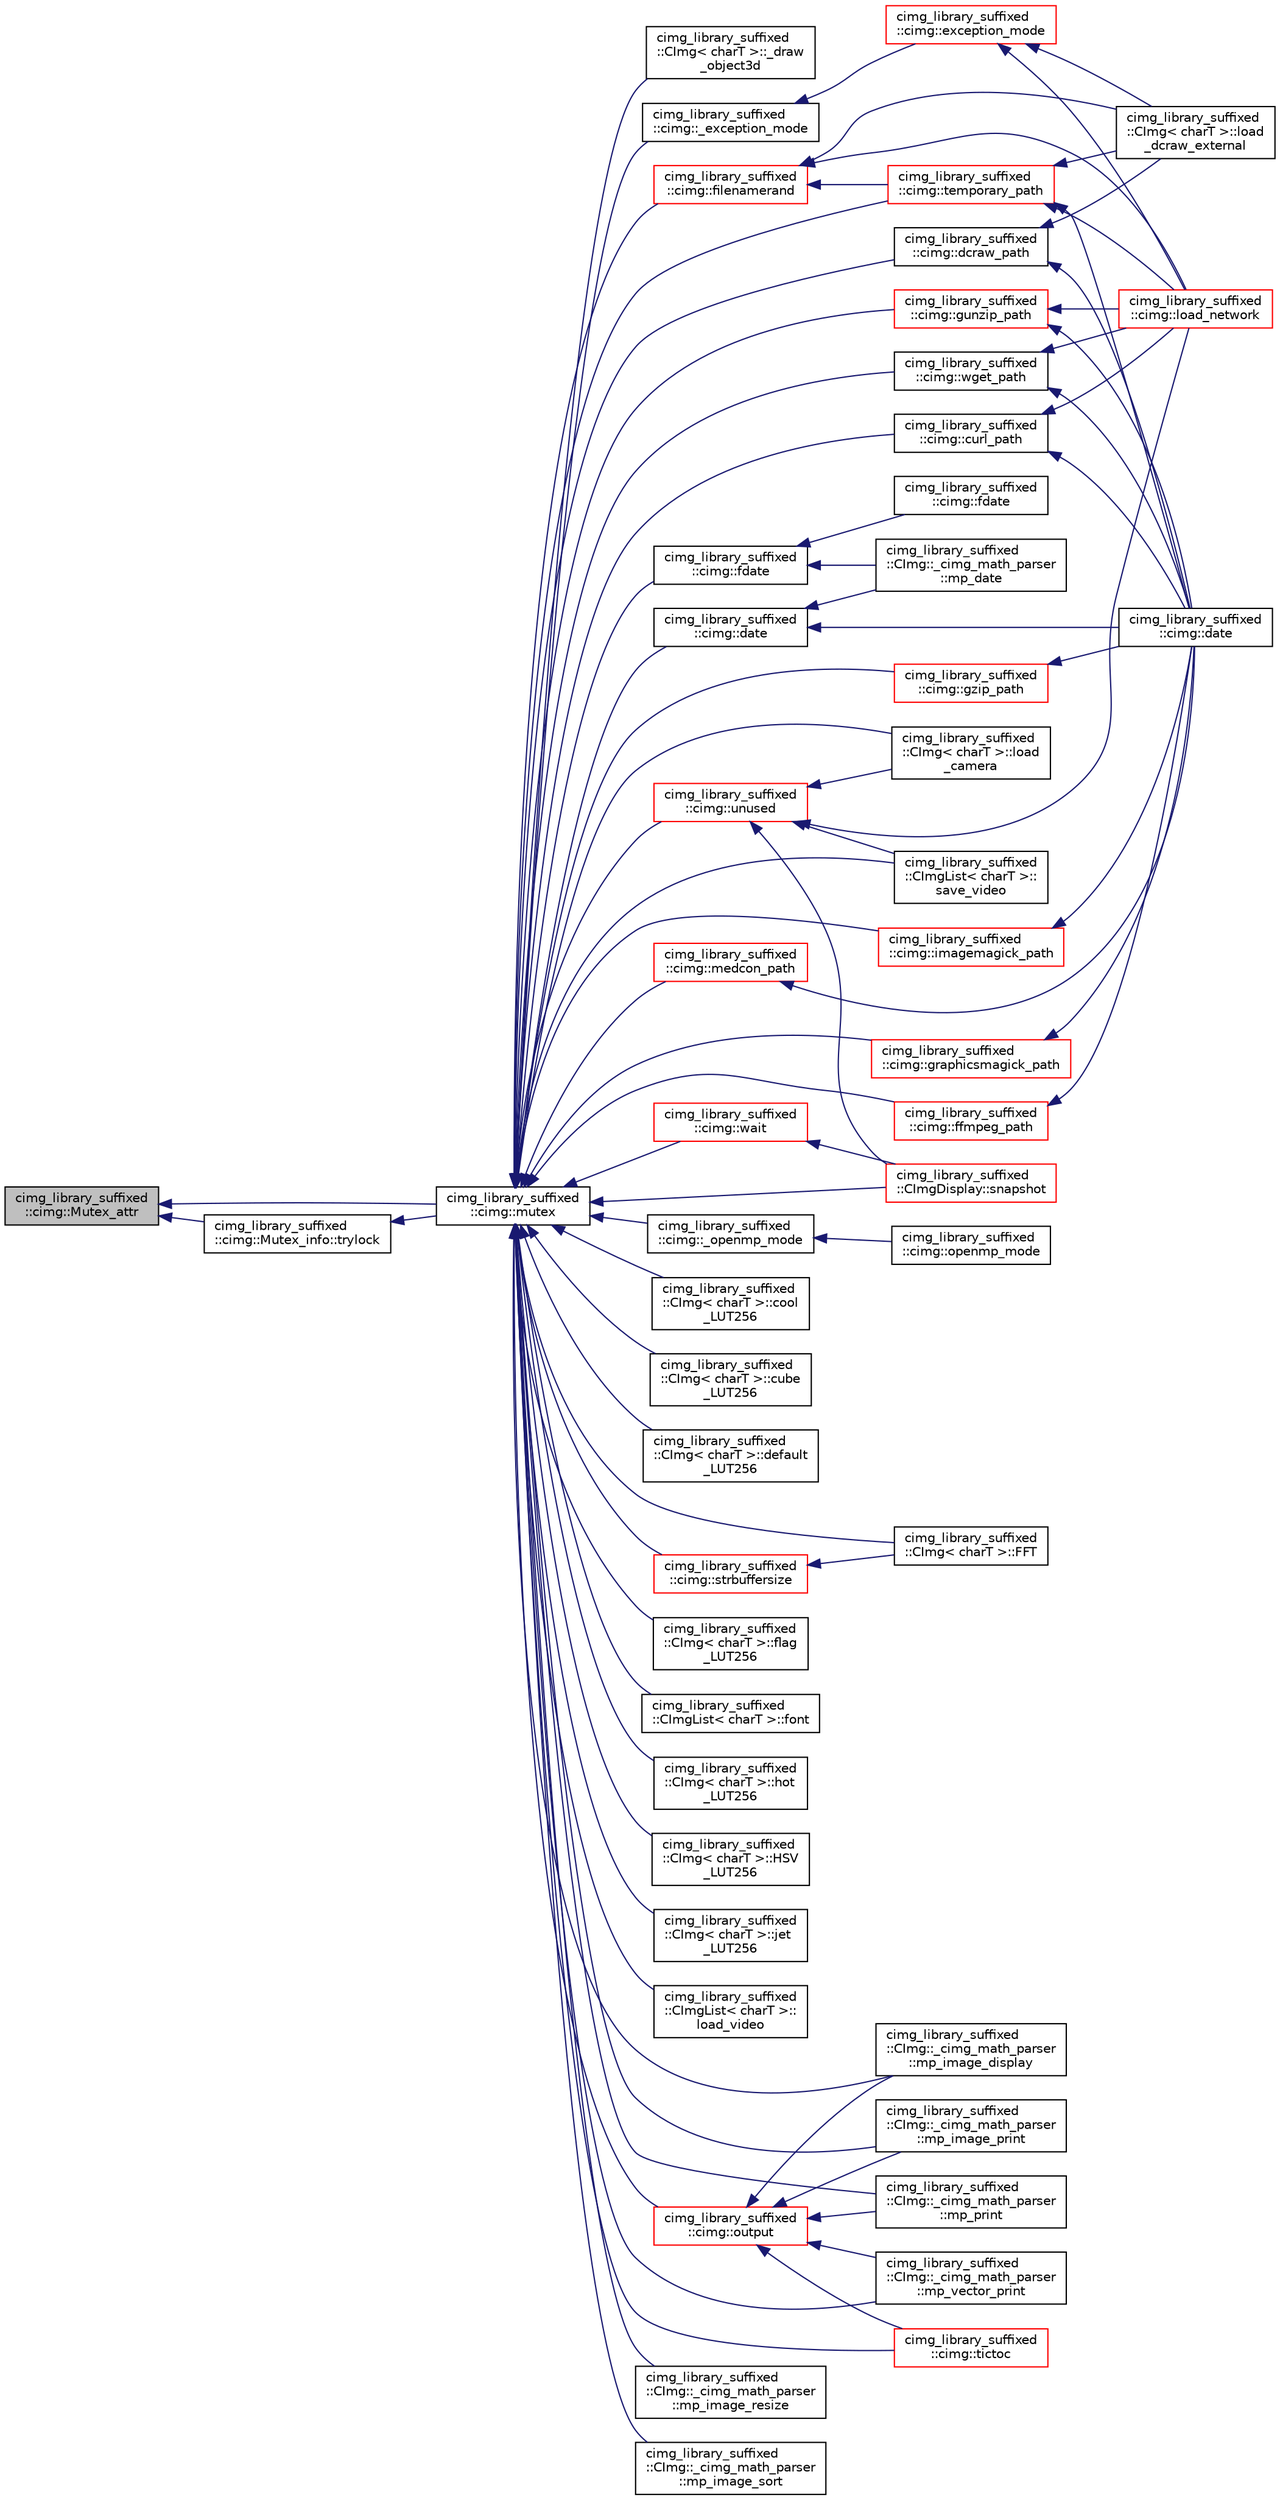digraph "cimg_library_suffixed::cimg::Mutex_attr"
{
 // INTERACTIVE_SVG=YES
  edge [fontname="Helvetica",fontsize="10",labelfontname="Helvetica",labelfontsize="10"];
  node [fontname="Helvetica",fontsize="10",shape=record];
  rankdir="LR";
  Node2761 [label="cimg_library_suffixed\l::cimg::Mutex_attr",height=0.2,width=0.4,color="black", fillcolor="grey75", style="filled", fontcolor="black"];
  Node2761 -> Node2762 [dir="back",color="midnightblue",fontsize="10",style="solid",fontname="Helvetica"];
  Node2762 [label="cimg_library_suffixed\l::cimg::mutex",height=0.2,width=0.4,color="black", fillcolor="white", style="filled",URL="$namespacecimg__library__suffixed_1_1cimg.html#a9e739e4b4ac058abfba069466617b914"];
  Node2762 -> Node2763 [dir="back",color="midnightblue",fontsize="10",style="solid",fontname="Helvetica"];
  Node2763 [label="cimg_library_suffixed\l::CImg\< charT \>::_draw\l_object3d",height=0.2,width=0.4,color="black", fillcolor="white", style="filled",URL="$structcimg__library__suffixed_1_1_c_img.html#a6dba86c8049ae141ffc9936b2eaf5c5c"];
  Node2762 -> Node2764 [dir="back",color="midnightblue",fontsize="10",style="solid",fontname="Helvetica"];
  Node2764 [label="cimg_library_suffixed\l::cimg::_exception_mode",height=0.2,width=0.4,color="black", fillcolor="white", style="filled",URL="$namespacecimg__library__suffixed_1_1cimg.html#a6c578f866de2be9be7e385d693c758c8"];
  Node2764 -> Node2765 [dir="back",color="midnightblue",fontsize="10",style="solid",fontname="Helvetica"];
  Node2765 [label="cimg_library_suffixed\l::cimg::exception_mode",height=0.2,width=0.4,color="red", fillcolor="white", style="filled",URL="$namespacecimg__library__suffixed_1_1cimg.html#aeafab144366eddd11360f32f468fa4af",tooltip="Set current  exception mode. "];
  Node2765 -> Node2829 [dir="back",color="midnightblue",fontsize="10",style="solid",fontname="Helvetica"];
  Node2829 [label="cimg_library_suffixed\l::CImg\< charT \>::load\l_dcraw_external",height=0.2,width=0.4,color="black", fillcolor="white", style="filled",URL="$structcimg__library__suffixed_1_1_c_img.html#ae8ee2dbbc634767b37efabe0f0eb7104",tooltip="Load image from a RAW Color Camera file, using external tool &#39;dcraw&#39;. "];
  Node2765 -> Node2811 [dir="back",color="midnightblue",fontsize="10",style="solid",fontname="Helvetica"];
  Node2811 [label="cimg_library_suffixed\l::cimg::load_network",height=0.2,width=0.4,color="red", fillcolor="white", style="filled",URL="$namespacecimg__library__suffixed_1_1cimg.html#a90c05fe6fc049cba75f3a12807e97158",tooltip="Load file from network as a local temporary file. "];
  Node2762 -> Node2912 [dir="back",color="midnightblue",fontsize="10",style="solid",fontname="Helvetica"];
  Node2912 [label="cimg_library_suffixed\l::cimg::_openmp_mode",height=0.2,width=0.4,color="black", fillcolor="white", style="filled",URL="$namespacecimg__library__suffixed_1_1cimg.html#a2a1f404b2580ad14629ca49e7c5380e5",tooltip="Set current  openmp mode. "];
  Node2912 -> Node2913 [dir="back",color="midnightblue",fontsize="10",style="solid",fontname="Helvetica"];
  Node2913 [label="cimg_library_suffixed\l::cimg::openmp_mode",height=0.2,width=0.4,color="black", fillcolor="white", style="filled",URL="$namespacecimg__library__suffixed_1_1cimg.html#aca7e3fd74620730af7d4ae96a22f8dd6"];
  Node2762 -> Node2914 [dir="back",color="midnightblue",fontsize="10",style="solid",fontname="Helvetica"];
  Node2914 [label="cimg_library_suffixed\l::CImg\< charT \>::cool\l_LUT256",height=0.2,width=0.4,color="black", fillcolor="white", style="filled",URL="$structcimg__library__suffixed_1_1_c_img.html#a005b4b10c6ea4202a3d5b243cfdda18b",tooltip="Return colormap \"cool\", containing 256 colors entries in RGB. "];
  Node2762 -> Node2915 [dir="back",color="midnightblue",fontsize="10",style="solid",fontname="Helvetica"];
  Node2915 [label="cimg_library_suffixed\l::CImg\< charT \>::cube\l_LUT256",height=0.2,width=0.4,color="black", fillcolor="white", style="filled",URL="$structcimg__library__suffixed_1_1_c_img.html#a0783d1845462d2d1f70d9fe3bc9708a2",tooltip="Return colormap \"cube\", containing 256 colors entries in RGB. "];
  Node2762 -> Node2809 [dir="back",color="midnightblue",fontsize="10",style="solid",fontname="Helvetica"];
  Node2809 [label="cimg_library_suffixed\l::cimg::curl_path",height=0.2,width=0.4,color="black", fillcolor="white", style="filled",URL="$namespacecimg__library__suffixed_1_1cimg.html#aebd4f990c3e148573c96c04dbfdcc5c6",tooltip="Get/set path to the curl binary. "];
  Node2809 -> Node2810 [dir="back",color="midnightblue",fontsize="10",style="solid",fontname="Helvetica"];
  Node2810 [label="cimg_library_suffixed\l::cimg::date",height=0.2,width=0.4,color="black", fillcolor="white", style="filled",URL="$namespacecimg__library__suffixed_1_1cimg.html#aac739bf544269324a04504ebe92b93e9",tooltip="Get current local time (single-attribute version). "];
  Node2809 -> Node2811 [dir="back",color="midnightblue",fontsize="10",style="solid",fontname="Helvetica"];
  Node2762 -> Node2901 [dir="back",color="midnightblue",fontsize="10",style="solid",fontname="Helvetica"];
  Node2901 [label="cimg_library_suffixed\l::cimg::date",height=0.2,width=0.4,color="black", fillcolor="white", style="filled",URL="$namespacecimg__library__suffixed_1_1cimg.html#a6b6e28a991c9e426d8cb1c6d1e02849e",tooltip="Get current local time (multiple-attributes version). "];
  Node2901 -> Node2810 [dir="back",color="midnightblue",fontsize="10",style="solid",fontname="Helvetica"];
  Node2901 -> Node2902 [dir="back",color="midnightblue",fontsize="10",style="solid",fontname="Helvetica"];
  Node2902 [label="cimg_library_suffixed\l::CImg::_cimg_math_parser\l::mp_date",height=0.2,width=0.4,color="black", fillcolor="white", style="filled",URL="$structcimg__library__suffixed_1_1_c_img_1_1__cimg__math__parser.html#a7d33acc96b377e03eb46ff759bd91d11"];
  Node2762 -> Node2828 [dir="back",color="midnightblue",fontsize="10",style="solid",fontname="Helvetica"];
  Node2828 [label="cimg_library_suffixed\l::cimg::dcraw_path",height=0.2,width=0.4,color="black", fillcolor="white", style="filled",URL="$namespacecimg__library__suffixed_1_1cimg.html#ad2459563e2ed326f303b9ac4e91744b0",tooltip="Get/set path to the dcraw binary. "];
  Node2828 -> Node2810 [dir="back",color="midnightblue",fontsize="10",style="solid",fontname="Helvetica"];
  Node2828 -> Node2829 [dir="back",color="midnightblue",fontsize="10",style="solid",fontname="Helvetica"];
  Node2762 -> Node2916 [dir="back",color="midnightblue",fontsize="10",style="solid",fontname="Helvetica"];
  Node2916 [label="cimg_library_suffixed\l::CImg\< charT \>::default\l_LUT256",height=0.2,width=0.4,color="black", fillcolor="white", style="filled",URL="$structcimg__library__suffixed_1_1_c_img.html#a8ba500fe12161e3920124457308956ac",tooltip="Return colormap \"default\", containing 256 colors entries in RGB. "];
  Node2762 -> Node2917 [dir="back",color="midnightblue",fontsize="10",style="solid",fontname="Helvetica"];
  Node2917 [label="cimg_library_suffixed\l::cimg::fdate",height=0.2,width=0.4,color="black", fillcolor="white", style="filled",URL="$namespacecimg__library__suffixed_1_1cimg.html#a0654bf4ceae1444ae9fa1113cbb064ee",tooltip="Get last write time of a given file or directory (multiple-attributes version). "];
  Node2917 -> Node2918 [dir="back",color="midnightblue",fontsize="10",style="solid",fontname="Helvetica"];
  Node2918 [label="cimg_library_suffixed\l::cimg::fdate",height=0.2,width=0.4,color="black", fillcolor="white", style="filled",URL="$namespacecimg__library__suffixed_1_1cimg.html#a1db87aed0dbd0fd7a0e709894e9f645d",tooltip="Get last write time of a given file or directory (single-attribute version). "];
  Node2917 -> Node2902 [dir="back",color="midnightblue",fontsize="10",style="solid",fontname="Helvetica"];
  Node2762 -> Node2830 [dir="back",color="midnightblue",fontsize="10",style="solid",fontname="Helvetica"];
  Node2830 [label="cimg_library_suffixed\l::cimg::ffmpeg_path",height=0.2,width=0.4,color="red", fillcolor="white", style="filled",URL="$namespacecimg__library__suffixed_1_1cimg.html#a5b8fba26176c5506b1eb27e70ca44889",tooltip="Get/set path to the FFMPEG&#39;s ffmpeg binary. "];
  Node2830 -> Node2810 [dir="back",color="midnightblue",fontsize="10",style="solid",fontname="Helvetica"];
  Node2762 -> Node2919 [dir="back",color="midnightblue",fontsize="10",style="solid",fontname="Helvetica"];
  Node2919 [label="cimg_library_suffixed\l::CImg\< charT \>::FFT",height=0.2,width=0.4,color="black", fillcolor="white", style="filled",URL="$structcimg__library__suffixed_1_1_c_img.html#abf1763dd0cf132f59147662022feb791",tooltip="Compute 1d Fast Fourier Transform, along a specified axis. "];
  Node2762 -> Node2898 [dir="back",color="midnightblue",fontsize="10",style="solid",fontname="Helvetica"];
  Node2898 [label="cimg_library_suffixed\l::cimg::filenamerand",height=0.2,width=0.4,color="red", fillcolor="white", style="filled",URL="$namespacecimg__library__suffixed_1_1cimg.html#ae92216bbc140ed7afef601f72ba2bd81"];
  Node2898 -> Node2829 [dir="back",color="midnightblue",fontsize="10",style="solid",fontname="Helvetica"];
  Node2898 -> Node2811 [dir="back",color="midnightblue",fontsize="10",style="solid",fontname="Helvetica"];
  Node2898 -> Node2853 [dir="back",color="midnightblue",fontsize="10",style="solid",fontname="Helvetica"];
  Node2853 [label="cimg_library_suffixed\l::cimg::temporary_path",height=0.2,width=0.4,color="red", fillcolor="white", style="filled",URL="$namespacecimg__library__suffixed_1_1cimg.html#ae9af8e17db04e875db3b45cbe58892d6",tooltip="Get/set path to store temporary files. "];
  Node2853 -> Node2810 [dir="back",color="midnightblue",fontsize="10",style="solid",fontname="Helvetica"];
  Node2853 -> Node2829 [dir="back",color="midnightblue",fontsize="10",style="solid",fontname="Helvetica"];
  Node2853 -> Node2811 [dir="back",color="midnightblue",fontsize="10",style="solid",fontname="Helvetica"];
  Node2762 -> Node2920 [dir="back",color="midnightblue",fontsize="10",style="solid",fontname="Helvetica"];
  Node2920 [label="cimg_library_suffixed\l::CImg\< charT \>::flag\l_LUT256",height=0.2,width=0.4,color="black", fillcolor="white", style="filled",URL="$structcimg__library__suffixed_1_1_c_img.html#adb5bd770cc77e0989d01df4498f5138c",tooltip="Return colormap \"flag\", containing 256 colors entries in RGB. "];
  Node2762 -> Node2921 [dir="back",color="midnightblue",fontsize="10",style="solid",fontname="Helvetica"];
  Node2921 [label="cimg_library_suffixed\l::CImgList\< charT \>::font",height=0.2,width=0.4,color="black", fillcolor="white", style="filled",URL="$structcimg__library__suffixed_1_1_c_img_list.html#aeb4a6463a473fa5935f69534ca1a49c8",tooltip="Return a CImg pre-defined font with desired size. "];
  Node2762 -> Node2835 [dir="back",color="midnightblue",fontsize="10",style="solid",fontname="Helvetica"];
  Node2835 [label="cimg_library_suffixed\l::cimg::graphicsmagick_path",height=0.2,width=0.4,color="red", fillcolor="white", style="filled",URL="$namespacecimg__library__suffixed_1_1cimg.html#ab4063d8fb2c2564596f33f4a75436f76",tooltip="Get/set path to the GraphicsMagick&#39;s gm binary. "];
  Node2835 -> Node2810 [dir="back",color="midnightblue",fontsize="10",style="solid",fontname="Helvetica"];
  Node2762 -> Node2837 [dir="back",color="midnightblue",fontsize="10",style="solid",fontname="Helvetica"];
  Node2837 [label="cimg_library_suffixed\l::cimg::gunzip_path",height=0.2,width=0.4,color="red", fillcolor="white", style="filled",URL="$namespacecimg__library__suffixed_1_1cimg.html#a7b4390d7bec2ffbf27d108f1c3a699e0",tooltip="Get/set path to the gunzip binary. "];
  Node2837 -> Node2810 [dir="back",color="midnightblue",fontsize="10",style="solid",fontname="Helvetica"];
  Node2837 -> Node2811 [dir="back",color="midnightblue",fontsize="10",style="solid",fontname="Helvetica"];
  Node2762 -> Node2840 [dir="back",color="midnightblue",fontsize="10",style="solid",fontname="Helvetica"];
  Node2840 [label="cimg_library_suffixed\l::cimg::gzip_path",height=0.2,width=0.4,color="red", fillcolor="white", style="filled",URL="$namespacecimg__library__suffixed_1_1cimg.html#aac00308d827ccbd69bd26c9ba6e1356b",tooltip="Get/set path to the gzip binary. "];
  Node2840 -> Node2810 [dir="back",color="midnightblue",fontsize="10",style="solid",fontname="Helvetica"];
  Node2762 -> Node2922 [dir="back",color="midnightblue",fontsize="10",style="solid",fontname="Helvetica"];
  Node2922 [label="cimg_library_suffixed\l::CImg\< charT \>::hot\l_LUT256",height=0.2,width=0.4,color="black", fillcolor="white", style="filled",URL="$structcimg__library__suffixed_1_1_c_img.html#a2f69ebdf31dfb711698fe30753714c4b",tooltip="Return colormap \"hot\", containing 256 colors entries in RGB. "];
  Node2762 -> Node2923 [dir="back",color="midnightblue",fontsize="10",style="solid",fontname="Helvetica"];
  Node2923 [label="cimg_library_suffixed\l::CImg\< charT \>::HSV\l_LUT256",height=0.2,width=0.4,color="black", fillcolor="white", style="filled",URL="$structcimg__library__suffixed_1_1_c_img.html#a51f90120a4070c5d47806c9fffc210ff",tooltip="Return colormap \"HSV\", containing 256 colors entries in RGB. "];
  Node2762 -> Node2842 [dir="back",color="midnightblue",fontsize="10",style="solid",fontname="Helvetica"];
  Node2842 [label="cimg_library_suffixed\l::cimg::imagemagick_path",height=0.2,width=0.4,color="red", fillcolor="white", style="filled",URL="$namespacecimg__library__suffixed_1_1cimg.html#a96cabeea0a54a10aeee97ead7b672f0f",tooltip="Get/set path to the Program Files/ directory (Windows only). "];
  Node2842 -> Node2810 [dir="back",color="midnightblue",fontsize="10",style="solid",fontname="Helvetica"];
  Node2762 -> Node2924 [dir="back",color="midnightblue",fontsize="10",style="solid",fontname="Helvetica"];
  Node2924 [label="cimg_library_suffixed\l::CImg\< charT \>::jet\l_LUT256",height=0.2,width=0.4,color="black", fillcolor="white", style="filled",URL="$structcimg__library__suffixed_1_1_c_img.html#a5d583ac0b28ff49e4fd09216a8ccd5c9",tooltip="Return colormap \"jet\", containing 256 colors entries in RGB. "];
  Node2762 -> Node2925 [dir="back",color="midnightblue",fontsize="10",style="solid",fontname="Helvetica"];
  Node2925 [label="cimg_library_suffixed\l::CImg\< charT \>::load\l_camera",height=0.2,width=0.4,color="black", fillcolor="white", style="filled",URL="$structcimg__library__suffixed_1_1_c_img.html#a7283a9a49902ac537d8e1bb2613ee9cc",tooltip="Load image from a camera stream, using OpenCV. "];
  Node2762 -> Node2851 [dir="back",color="midnightblue",fontsize="10",style="solid",fontname="Helvetica"];
  Node2851 [label="cimg_library_suffixed\l::CImgList\< charT \>::\lload_video",height=0.2,width=0.4,color="black", fillcolor="white", style="filled",URL="$structcimg__library__suffixed_1_1_c_img_list.html#a23a2c8ad55006cc12ef5316355e46ea0",tooltip="Load an image from a video file, using OpenCV library. "];
  Node2762 -> Node2852 [dir="back",color="midnightblue",fontsize="10",style="solid",fontname="Helvetica"];
  Node2852 [label="cimg_library_suffixed\l::cimg::medcon_path",height=0.2,width=0.4,color="red", fillcolor="white", style="filled",URL="$namespacecimg__library__suffixed_1_1cimg.html#a65c2f6f9671ac4f3eae2b5624313926e",tooltip="Get/set path to the XMedcon&#39;s medcon binary. "];
  Node2852 -> Node2810 [dir="back",color="midnightblue",fontsize="10",style="solid",fontname="Helvetica"];
  Node2762 -> Node2883 [dir="back",color="midnightblue",fontsize="10",style="solid",fontname="Helvetica"];
  Node2883 [label="cimg_library_suffixed\l::CImg::_cimg_math_parser\l::mp_image_display",height=0.2,width=0.4,color="black", fillcolor="white", style="filled",URL="$structcimg__library__suffixed_1_1_c_img_1_1__cimg__math__parser.html#ad2d5f6551f0f1016374e3ece398f8624"];
  Node2762 -> Node2884 [dir="back",color="midnightblue",fontsize="10",style="solid",fontname="Helvetica"];
  Node2884 [label="cimg_library_suffixed\l::CImg::_cimg_math_parser\l::mp_image_print",height=0.2,width=0.4,color="black", fillcolor="white", style="filled",URL="$structcimg__library__suffixed_1_1_c_img_1_1__cimg__math__parser.html#accadb0cbf6248cad3cc6985a8325df20"];
  Node2762 -> Node2926 [dir="back",color="midnightblue",fontsize="10",style="solid",fontname="Helvetica"];
  Node2926 [label="cimg_library_suffixed\l::CImg::_cimg_math_parser\l::mp_image_resize",height=0.2,width=0.4,color="black", fillcolor="white", style="filled",URL="$structcimg__library__suffixed_1_1_c_img_1_1__cimg__math__parser.html#ad676e1626e3d1e0abc5317527ecb9e6f"];
  Node2762 -> Node2927 [dir="back",color="midnightblue",fontsize="10",style="solid",fontname="Helvetica"];
  Node2927 [label="cimg_library_suffixed\l::CImg::_cimg_math_parser\l::mp_image_sort",height=0.2,width=0.4,color="black", fillcolor="white", style="filled",URL="$structcimg__library__suffixed_1_1_c_img_1_1__cimg__math__parser.html#a3dc8e03302dcf232f3f72dfd6f0feb96"];
  Node2762 -> Node2885 [dir="back",color="midnightblue",fontsize="10",style="solid",fontname="Helvetica"];
  Node2885 [label="cimg_library_suffixed\l::CImg::_cimg_math_parser\l::mp_print",height=0.2,width=0.4,color="black", fillcolor="white", style="filled",URL="$structcimg__library__suffixed_1_1_c_img_1_1__cimg__math__parser.html#aad0725b5cc325c823bb66b26c48fa253"];
  Node2762 -> Node2886 [dir="back",color="midnightblue",fontsize="10",style="solid",fontname="Helvetica"];
  Node2886 [label="cimg_library_suffixed\l::CImg::_cimg_math_parser\l::mp_vector_print",height=0.2,width=0.4,color="black", fillcolor="white", style="filled",URL="$structcimg__library__suffixed_1_1_c_img_1_1__cimg__math__parser.html#a223221c97f90a501165ccafad7d0121a"];
  Node2762 -> Node2769 [dir="back",color="midnightblue",fontsize="10",style="solid",fontname="Helvetica"];
  Node2769 [label="cimg_library_suffixed\l::cimg::output",height=0.2,width=0.4,color="red", fillcolor="white", style="filled",URL="$namespacecimg__library__suffixed_1_1cimg.html#ada686776cc71803df391eea79cd1b3e5",tooltip="Get/set default output stream for the  library messages. "];
  Node2769 -> Node2883 [dir="back",color="midnightblue",fontsize="10",style="solid",fontname="Helvetica"];
  Node2769 -> Node2884 [dir="back",color="midnightblue",fontsize="10",style="solid",fontname="Helvetica"];
  Node2769 -> Node2885 [dir="back",color="midnightblue",fontsize="10",style="solid",fontname="Helvetica"];
  Node2769 -> Node2886 [dir="back",color="midnightblue",fontsize="10",style="solid",fontname="Helvetica"];
  Node2769 -> Node2889 [dir="back",color="midnightblue",fontsize="10",style="solid",fontname="Helvetica"];
  Node2889 [label="cimg_library_suffixed\l::cimg::tictoc",height=0.2,width=0.4,color="red", fillcolor="white", style="filled",URL="$namespacecimg__library__suffixed_1_1cimg.html#ab47e3a7718b582df77725470f3824eb4"];
  Node2762 -> Node2872 [dir="back",color="midnightblue",fontsize="10",style="solid",fontname="Helvetica"];
  Node2872 [label="cimg_library_suffixed\l::CImgList\< charT \>::\lsave_video",height=0.2,width=0.4,color="black", fillcolor="white", style="filled",URL="$structcimg__library__suffixed_1_1_c_img_list.html#a4fcada66102d9f9245f11d2127dbe8fb",tooltip="Save image sequence, using the OpenCV library. "];
  Node2762 -> Node2857 [dir="back",color="midnightblue",fontsize="10",style="solid",fontname="Helvetica"];
  Node2857 [label="cimg_library_suffixed\l::CImgDisplay::snapshot",height=0.2,width=0.4,color="red", fillcolor="white", style="filled",URL="$structcimg__library__suffixed_1_1_c_img_display.html#a914ee0515249db301dc66275861a6b3e",tooltip="Take a snapshot of the associated window content. "];
  Node2762 -> Node2928 [dir="back",color="midnightblue",fontsize="10",style="solid",fontname="Helvetica"];
  Node2928 [label="cimg_library_suffixed\l::cimg::strbuffersize",height=0.2,width=0.4,color="red", fillcolor="white", style="filled",URL="$namespacecimg__library__suffixed_1_1cimg.html#a73a84376fb4f9577c5786ad58289efad"];
  Node2928 -> Node2919 [dir="back",color="midnightblue",fontsize="10",style="solid",fontname="Helvetica"];
  Node2762 -> Node2853 [dir="back",color="midnightblue",fontsize="10",style="solid",fontname="Helvetica"];
  Node2762 -> Node2889 [dir="back",color="midnightblue",fontsize="10",style="solid",fontname="Helvetica"];
  Node2762 -> Node2933 [dir="back",color="midnightblue",fontsize="10",style="solid",fontname="Helvetica"];
  Node2933 [label="cimg_library_suffixed\l::cimg::unused",height=0.2,width=0.4,color="red", fillcolor="white", style="filled",URL="$namespacecimg__library__suffixed_1_1cimg.html#a79aef0cbcf66ceb71c2b74cb66b4deb2",tooltip="Avoid warning messages due to unused parameters. Do nothing actually. "];
  Node2933 -> Node2857 [dir="back",color="midnightblue",fontsize="10",style="solid",fontname="Helvetica"];
  Node2933 -> Node2925 [dir="back",color="midnightblue",fontsize="10",style="solid",fontname="Helvetica"];
  Node2933 -> Node2872 [dir="back",color="midnightblue",fontsize="10",style="solid",fontname="Helvetica"];
  Node2933 -> Node2811 [dir="back",color="midnightblue",fontsize="10",style="solid",fontname="Helvetica"];
  Node2762 -> Node2892 [dir="back",color="midnightblue",fontsize="10",style="solid",fontname="Helvetica"];
  Node2892 [label="cimg_library_suffixed\l::cimg::wait",height=0.2,width=0.4,color="red", fillcolor="white", style="filled",URL="$namespacecimg__library__suffixed_1_1cimg.html#a8431f8cf0989f40df3b6ac7d9dc90abd",tooltip="Wait for a given number of milliseconds since the last call to wait(). "];
  Node2892 -> Node2857 [dir="back",color="midnightblue",fontsize="10",style="solid",fontname="Helvetica"];
  Node2762 -> Node2854 [dir="back",color="midnightblue",fontsize="10",style="solid",fontname="Helvetica"];
  Node2854 [label="cimg_library_suffixed\l::cimg::wget_path",height=0.2,width=0.4,color="black", fillcolor="white", style="filled",URL="$namespacecimg__library__suffixed_1_1cimg.html#a36ccf2e6a6542f4e93eac819cf5d91ba",tooltip="Get/set path to the wget binary. "];
  Node2854 -> Node2810 [dir="back",color="midnightblue",fontsize="10",style="solid",fontname="Helvetica"];
  Node2854 -> Node2811 [dir="back",color="midnightblue",fontsize="10",style="solid",fontname="Helvetica"];
  Node2761 -> Node2953 [dir="back",color="midnightblue",fontsize="10",style="solid",fontname="Helvetica"];
  Node2953 [label="cimg_library_suffixed\l::cimg::Mutex_info::trylock",height=0.2,width=0.4,color="black", fillcolor="white", style="filled",URL="$structcimg__library__suffixed_1_1cimg_1_1_mutex__info.html#a9bf4ed1e1dfe6f28fa6250cd04f3c900"];
  Node2953 -> Node2762 [dir="back",color="midnightblue",fontsize="10",style="solid",fontname="Helvetica"];
}
